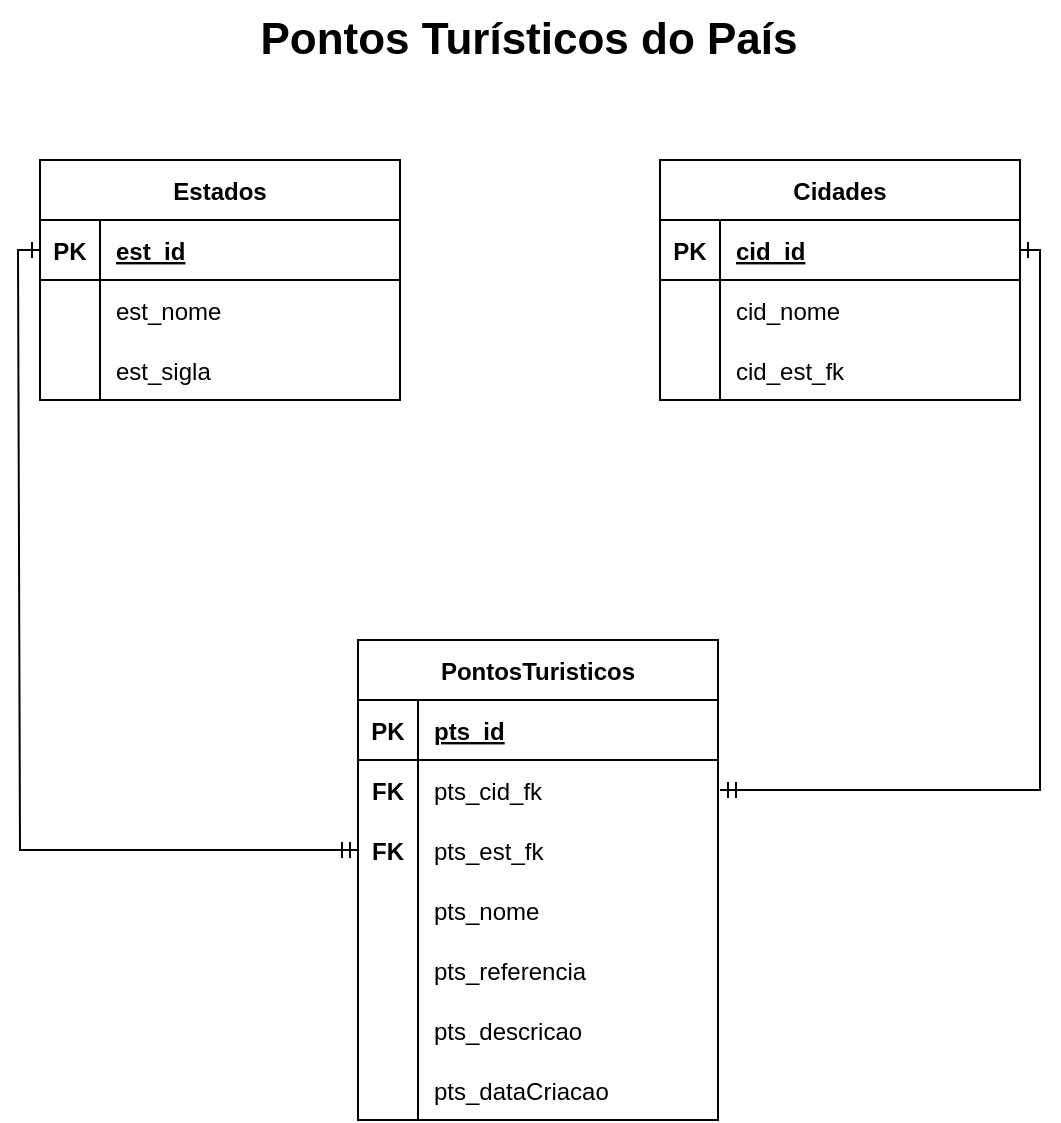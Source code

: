 <mxfile version="20.8.3" type="device"><diagram id="zZrFbUXLCiLxiIfgSupR" name="Página-1"><mxGraphModel dx="1434" dy="774" grid="1" gridSize="10" guides="1" tooltips="1" connect="1" arrows="1" fold="1" page="1" pageScale="1" pageWidth="827" pageHeight="1169" math="0" shadow="0"><root><mxCell id="0"/><mxCell id="1" parent="0"/><mxCell id="0LgxZX5ctVYg4h1SKbG5-1" value="Cidades" style="shape=table;startSize=30;container=1;collapsible=1;childLayout=tableLayout;fixedRows=1;rowLines=0;fontStyle=1;align=center;resizeLast=1;" vertex="1" parent="1"><mxGeometry x="480" y="160" width="180" height="120" as="geometry"/></mxCell><mxCell id="0LgxZX5ctVYg4h1SKbG5-2" value="" style="shape=tableRow;horizontal=0;startSize=0;swimlaneHead=0;swimlaneBody=0;fillColor=none;collapsible=0;dropTarget=0;points=[[0,0.5],[1,0.5]];portConstraint=eastwest;top=0;left=0;right=0;bottom=1;" vertex="1" parent="0LgxZX5ctVYg4h1SKbG5-1"><mxGeometry y="30" width="180" height="30" as="geometry"/></mxCell><mxCell id="0LgxZX5ctVYg4h1SKbG5-3" value="PK" style="shape=partialRectangle;connectable=0;fillColor=none;top=0;left=0;bottom=0;right=0;fontStyle=1;overflow=hidden;" vertex="1" parent="0LgxZX5ctVYg4h1SKbG5-2"><mxGeometry width="30" height="30" as="geometry"><mxRectangle width="30" height="30" as="alternateBounds"/></mxGeometry></mxCell><mxCell id="0LgxZX5ctVYg4h1SKbG5-4" value="cid_id" style="shape=partialRectangle;connectable=0;fillColor=none;top=0;left=0;bottom=0;right=0;align=left;spacingLeft=6;fontStyle=5;overflow=hidden;" vertex="1" parent="0LgxZX5ctVYg4h1SKbG5-2"><mxGeometry x="30" width="150" height="30" as="geometry"><mxRectangle width="150" height="30" as="alternateBounds"/></mxGeometry></mxCell><mxCell id="0LgxZX5ctVYg4h1SKbG5-5" value="" style="shape=tableRow;horizontal=0;startSize=0;swimlaneHead=0;swimlaneBody=0;fillColor=none;collapsible=0;dropTarget=0;points=[[0,0.5],[1,0.5]];portConstraint=eastwest;top=0;left=0;right=0;bottom=0;" vertex="1" parent="0LgxZX5ctVYg4h1SKbG5-1"><mxGeometry y="60" width="180" height="30" as="geometry"/></mxCell><mxCell id="0LgxZX5ctVYg4h1SKbG5-6" value="" style="shape=partialRectangle;connectable=0;fillColor=none;top=0;left=0;bottom=0;right=0;editable=1;overflow=hidden;" vertex="1" parent="0LgxZX5ctVYg4h1SKbG5-5"><mxGeometry width="30" height="30" as="geometry"><mxRectangle width="30" height="30" as="alternateBounds"/></mxGeometry></mxCell><mxCell id="0LgxZX5ctVYg4h1SKbG5-7" value="cid_nome" style="shape=partialRectangle;connectable=0;fillColor=none;top=0;left=0;bottom=0;right=0;align=left;spacingLeft=6;overflow=hidden;" vertex="1" parent="0LgxZX5ctVYg4h1SKbG5-5"><mxGeometry x="30" width="150" height="30" as="geometry"><mxRectangle width="150" height="30" as="alternateBounds"/></mxGeometry></mxCell><mxCell id="0LgxZX5ctVYg4h1SKbG5-8" value="" style="shape=tableRow;horizontal=0;startSize=0;swimlaneHead=0;swimlaneBody=0;fillColor=none;collapsible=0;dropTarget=0;points=[[0,0.5],[1,0.5]];portConstraint=eastwest;top=0;left=0;right=0;bottom=0;" vertex="1" parent="0LgxZX5ctVYg4h1SKbG5-1"><mxGeometry y="90" width="180" height="30" as="geometry"/></mxCell><mxCell id="0LgxZX5ctVYg4h1SKbG5-9" value="" style="shape=partialRectangle;connectable=0;fillColor=none;top=0;left=0;bottom=0;right=0;editable=1;overflow=hidden;" vertex="1" parent="0LgxZX5ctVYg4h1SKbG5-8"><mxGeometry width="30" height="30" as="geometry"><mxRectangle width="30" height="30" as="alternateBounds"/></mxGeometry></mxCell><mxCell id="0LgxZX5ctVYg4h1SKbG5-10" value="cid_est_fk" style="shape=partialRectangle;connectable=0;fillColor=none;top=0;left=0;bottom=0;right=0;align=left;spacingLeft=6;overflow=hidden;" vertex="1" parent="0LgxZX5ctVYg4h1SKbG5-8"><mxGeometry x="30" width="150" height="30" as="geometry"><mxRectangle width="150" height="30" as="alternateBounds"/></mxGeometry></mxCell><mxCell id="0LgxZX5ctVYg4h1SKbG5-14" value="Estados" style="shape=table;startSize=30;container=1;collapsible=1;childLayout=tableLayout;fixedRows=1;rowLines=0;fontStyle=1;align=center;resizeLast=1;" vertex="1" parent="1"><mxGeometry x="170" y="160" width="180" height="120" as="geometry"/></mxCell><mxCell id="0LgxZX5ctVYg4h1SKbG5-15" value="" style="shape=tableRow;horizontal=0;startSize=0;swimlaneHead=0;swimlaneBody=0;fillColor=none;collapsible=0;dropTarget=0;points=[[0,0.5],[1,0.5]];portConstraint=eastwest;top=0;left=0;right=0;bottom=1;" vertex="1" parent="0LgxZX5ctVYg4h1SKbG5-14"><mxGeometry y="30" width="180" height="30" as="geometry"/></mxCell><mxCell id="0LgxZX5ctVYg4h1SKbG5-16" value="PK" style="shape=partialRectangle;connectable=0;fillColor=none;top=0;left=0;bottom=0;right=0;fontStyle=1;overflow=hidden;" vertex="1" parent="0LgxZX5ctVYg4h1SKbG5-15"><mxGeometry width="30" height="30" as="geometry"><mxRectangle width="30" height="30" as="alternateBounds"/></mxGeometry></mxCell><mxCell id="0LgxZX5ctVYg4h1SKbG5-17" value="est_id" style="shape=partialRectangle;connectable=0;fillColor=none;top=0;left=0;bottom=0;right=0;align=left;spacingLeft=6;fontStyle=5;overflow=hidden;" vertex="1" parent="0LgxZX5ctVYg4h1SKbG5-15"><mxGeometry x="30" width="150" height="30" as="geometry"><mxRectangle width="150" height="30" as="alternateBounds"/></mxGeometry></mxCell><mxCell id="0LgxZX5ctVYg4h1SKbG5-18" value="" style="shape=tableRow;horizontal=0;startSize=0;swimlaneHead=0;swimlaneBody=0;fillColor=none;collapsible=0;dropTarget=0;points=[[0,0.5],[1,0.5]];portConstraint=eastwest;top=0;left=0;right=0;bottom=0;" vertex="1" parent="0LgxZX5ctVYg4h1SKbG5-14"><mxGeometry y="60" width="180" height="30" as="geometry"/></mxCell><mxCell id="0LgxZX5ctVYg4h1SKbG5-19" value="" style="shape=partialRectangle;connectable=0;fillColor=none;top=0;left=0;bottom=0;right=0;editable=1;overflow=hidden;" vertex="1" parent="0LgxZX5ctVYg4h1SKbG5-18"><mxGeometry width="30" height="30" as="geometry"><mxRectangle width="30" height="30" as="alternateBounds"/></mxGeometry></mxCell><mxCell id="0LgxZX5ctVYg4h1SKbG5-20" value="est_nome" style="shape=partialRectangle;connectable=0;fillColor=none;top=0;left=0;bottom=0;right=0;align=left;spacingLeft=6;overflow=hidden;" vertex="1" parent="0LgxZX5ctVYg4h1SKbG5-18"><mxGeometry x="30" width="150" height="30" as="geometry"><mxRectangle width="150" height="30" as="alternateBounds"/></mxGeometry></mxCell><mxCell id="0LgxZX5ctVYg4h1SKbG5-53" value="" style="shape=tableRow;horizontal=0;startSize=0;swimlaneHead=0;swimlaneBody=0;fillColor=none;collapsible=0;dropTarget=0;points=[[0,0.5],[1,0.5]];portConstraint=eastwest;top=0;left=0;right=0;bottom=0;fontSize=22;" vertex="1" parent="0LgxZX5ctVYg4h1SKbG5-14"><mxGeometry y="90" width="180" height="30" as="geometry"/></mxCell><mxCell id="0LgxZX5ctVYg4h1SKbG5-54" value="" style="shape=partialRectangle;connectable=0;fillColor=none;top=0;left=0;bottom=0;right=0;editable=1;overflow=hidden;fontSize=22;" vertex="1" parent="0LgxZX5ctVYg4h1SKbG5-53"><mxGeometry width="30" height="30" as="geometry"><mxRectangle width="30" height="30" as="alternateBounds"/></mxGeometry></mxCell><mxCell id="0LgxZX5ctVYg4h1SKbG5-55" value="est_sigla" style="shape=partialRectangle;connectable=0;fillColor=none;top=0;left=0;bottom=0;right=0;align=left;spacingLeft=6;overflow=hidden;fontSize=12;" vertex="1" parent="0LgxZX5ctVYg4h1SKbG5-53"><mxGeometry x="30" width="150" height="30" as="geometry"><mxRectangle width="150" height="30" as="alternateBounds"/></mxGeometry></mxCell><mxCell id="0LgxZX5ctVYg4h1SKbG5-24" value="PontosTuristicos" style="shape=table;startSize=30;container=1;collapsible=1;childLayout=tableLayout;fixedRows=1;rowLines=0;fontStyle=1;align=center;resizeLast=1;" vertex="1" parent="1"><mxGeometry x="329" y="400" width="180" height="240" as="geometry"/></mxCell><mxCell id="0LgxZX5ctVYg4h1SKbG5-25" value="" style="shape=tableRow;horizontal=0;startSize=0;swimlaneHead=0;swimlaneBody=0;fillColor=none;collapsible=0;dropTarget=0;points=[[0,0.5],[1,0.5]];portConstraint=eastwest;top=0;left=0;right=0;bottom=1;" vertex="1" parent="0LgxZX5ctVYg4h1SKbG5-24"><mxGeometry y="30" width="180" height="30" as="geometry"/></mxCell><mxCell id="0LgxZX5ctVYg4h1SKbG5-26" value="PK" style="shape=partialRectangle;connectable=0;fillColor=none;top=0;left=0;bottom=0;right=0;fontStyle=1;overflow=hidden;" vertex="1" parent="0LgxZX5ctVYg4h1SKbG5-25"><mxGeometry width="30" height="30" as="geometry"><mxRectangle width="30" height="30" as="alternateBounds"/></mxGeometry></mxCell><mxCell id="0LgxZX5ctVYg4h1SKbG5-27" value="pts_id" style="shape=partialRectangle;connectable=0;fillColor=none;top=0;left=0;bottom=0;right=0;align=left;spacingLeft=6;fontStyle=5;overflow=hidden;" vertex="1" parent="0LgxZX5ctVYg4h1SKbG5-25"><mxGeometry x="30" width="150" height="30" as="geometry"><mxRectangle width="150" height="30" as="alternateBounds"/></mxGeometry></mxCell><mxCell id="0LgxZX5ctVYg4h1SKbG5-28" value="" style="shape=tableRow;horizontal=0;startSize=0;swimlaneHead=0;swimlaneBody=0;fillColor=none;collapsible=0;dropTarget=0;points=[[0,0.5],[1,0.5]];portConstraint=eastwest;top=0;left=0;right=0;bottom=0;" vertex="1" parent="0LgxZX5ctVYg4h1SKbG5-24"><mxGeometry y="60" width="180" height="30" as="geometry"/></mxCell><mxCell id="0LgxZX5ctVYg4h1SKbG5-29" value="FK" style="shape=partialRectangle;connectable=0;fillColor=none;top=0;left=0;bottom=0;right=0;editable=1;overflow=hidden;fontStyle=1" vertex="1" parent="0LgxZX5ctVYg4h1SKbG5-28"><mxGeometry width="30" height="30" as="geometry"><mxRectangle width="30" height="30" as="alternateBounds"/></mxGeometry></mxCell><mxCell id="0LgxZX5ctVYg4h1SKbG5-30" value="pts_cid_fk" style="shape=partialRectangle;connectable=0;fillColor=none;top=0;left=0;bottom=0;right=0;align=left;spacingLeft=6;overflow=hidden;" vertex="1" parent="0LgxZX5ctVYg4h1SKbG5-28"><mxGeometry x="30" width="150" height="30" as="geometry"><mxRectangle width="150" height="30" as="alternateBounds"/></mxGeometry></mxCell><mxCell id="0LgxZX5ctVYg4h1SKbG5-31" value="" style="shape=tableRow;horizontal=0;startSize=0;swimlaneHead=0;swimlaneBody=0;fillColor=none;collapsible=0;dropTarget=0;points=[[0,0.5],[1,0.5]];portConstraint=eastwest;top=0;left=0;right=0;bottom=0;" vertex="1" parent="0LgxZX5ctVYg4h1SKbG5-24"><mxGeometry y="90" width="180" height="30" as="geometry"/></mxCell><mxCell id="0LgxZX5ctVYg4h1SKbG5-32" value="FK" style="shape=partialRectangle;connectable=0;fillColor=none;top=0;left=0;bottom=0;right=0;editable=1;overflow=hidden;fontStyle=1" vertex="1" parent="0LgxZX5ctVYg4h1SKbG5-31"><mxGeometry width="30" height="30" as="geometry"><mxRectangle width="30" height="30" as="alternateBounds"/></mxGeometry></mxCell><mxCell id="0LgxZX5ctVYg4h1SKbG5-33" value="pts_est_fk" style="shape=partialRectangle;connectable=0;fillColor=none;top=0;left=0;bottom=0;right=0;align=left;spacingLeft=6;overflow=hidden;" vertex="1" parent="0LgxZX5ctVYg4h1SKbG5-31"><mxGeometry x="30" width="150" height="30" as="geometry"><mxRectangle width="150" height="30" as="alternateBounds"/></mxGeometry></mxCell><mxCell id="0LgxZX5ctVYg4h1SKbG5-34" value="" style="shape=tableRow;horizontal=0;startSize=0;swimlaneHead=0;swimlaneBody=0;fillColor=none;collapsible=0;dropTarget=0;points=[[0,0.5],[1,0.5]];portConstraint=eastwest;top=0;left=0;right=0;bottom=0;" vertex="1" parent="0LgxZX5ctVYg4h1SKbG5-24"><mxGeometry y="120" width="180" height="30" as="geometry"/></mxCell><mxCell id="0LgxZX5ctVYg4h1SKbG5-35" value="" style="shape=partialRectangle;connectable=0;fillColor=none;top=0;left=0;bottom=0;right=0;editable=1;overflow=hidden;" vertex="1" parent="0LgxZX5ctVYg4h1SKbG5-34"><mxGeometry width="30" height="30" as="geometry"><mxRectangle width="30" height="30" as="alternateBounds"/></mxGeometry></mxCell><mxCell id="0LgxZX5ctVYg4h1SKbG5-36" value="pts_nome" style="shape=partialRectangle;connectable=0;fillColor=none;top=0;left=0;bottom=0;right=0;align=left;spacingLeft=6;overflow=hidden;" vertex="1" parent="0LgxZX5ctVYg4h1SKbG5-34"><mxGeometry x="30" width="150" height="30" as="geometry"><mxRectangle width="150" height="30" as="alternateBounds"/></mxGeometry></mxCell><mxCell id="0LgxZX5ctVYg4h1SKbG5-38" value="" style="shape=tableRow;horizontal=0;startSize=0;swimlaneHead=0;swimlaneBody=0;fillColor=none;collapsible=0;dropTarget=0;points=[[0,0.5],[1,0.5]];portConstraint=eastwest;top=0;left=0;right=0;bottom=0;" vertex="1" parent="0LgxZX5ctVYg4h1SKbG5-24"><mxGeometry y="150" width="180" height="30" as="geometry"/></mxCell><mxCell id="0LgxZX5ctVYg4h1SKbG5-39" value="" style="shape=partialRectangle;connectable=0;fillColor=none;top=0;left=0;bottom=0;right=0;editable=1;overflow=hidden;" vertex="1" parent="0LgxZX5ctVYg4h1SKbG5-38"><mxGeometry width="30" height="30" as="geometry"><mxRectangle width="30" height="30" as="alternateBounds"/></mxGeometry></mxCell><mxCell id="0LgxZX5ctVYg4h1SKbG5-40" value="pts_referencia" style="shape=partialRectangle;connectable=0;fillColor=none;top=0;left=0;bottom=0;right=0;align=left;spacingLeft=6;overflow=hidden;" vertex="1" parent="0LgxZX5ctVYg4h1SKbG5-38"><mxGeometry x="30" width="150" height="30" as="geometry"><mxRectangle width="150" height="30" as="alternateBounds"/></mxGeometry></mxCell><mxCell id="0LgxZX5ctVYg4h1SKbG5-41" value="" style="shape=tableRow;horizontal=0;startSize=0;swimlaneHead=0;swimlaneBody=0;fillColor=none;collapsible=0;dropTarget=0;points=[[0,0.5],[1,0.5]];portConstraint=eastwest;top=0;left=0;right=0;bottom=0;" vertex="1" parent="0LgxZX5ctVYg4h1SKbG5-24"><mxGeometry y="180" width="180" height="30" as="geometry"/></mxCell><mxCell id="0LgxZX5ctVYg4h1SKbG5-42" value="" style="shape=partialRectangle;connectable=0;fillColor=none;top=0;left=0;bottom=0;right=0;editable=1;overflow=hidden;" vertex="1" parent="0LgxZX5ctVYg4h1SKbG5-41"><mxGeometry width="30" height="30" as="geometry"><mxRectangle width="30" height="30" as="alternateBounds"/></mxGeometry></mxCell><mxCell id="0LgxZX5ctVYg4h1SKbG5-43" value="pts_descricao" style="shape=partialRectangle;connectable=0;fillColor=none;top=0;left=0;bottom=0;right=0;align=left;spacingLeft=6;overflow=hidden;" vertex="1" parent="0LgxZX5ctVYg4h1SKbG5-41"><mxGeometry x="30" width="150" height="30" as="geometry"><mxRectangle width="150" height="30" as="alternateBounds"/></mxGeometry></mxCell><mxCell id="0LgxZX5ctVYg4h1SKbG5-44" value="" style="shape=tableRow;horizontal=0;startSize=0;swimlaneHead=0;swimlaneBody=0;fillColor=none;collapsible=0;dropTarget=0;points=[[0,0.5],[1,0.5]];portConstraint=eastwest;top=0;left=0;right=0;bottom=0;" vertex="1" parent="0LgxZX5ctVYg4h1SKbG5-24"><mxGeometry y="210" width="180" height="30" as="geometry"/></mxCell><mxCell id="0LgxZX5ctVYg4h1SKbG5-45" value="" style="shape=partialRectangle;connectable=0;fillColor=none;top=0;left=0;bottom=0;right=0;editable=1;overflow=hidden;" vertex="1" parent="0LgxZX5ctVYg4h1SKbG5-44"><mxGeometry width="30" height="30" as="geometry"><mxRectangle width="30" height="30" as="alternateBounds"/></mxGeometry></mxCell><mxCell id="0LgxZX5ctVYg4h1SKbG5-46" value="pts_dataCriacao" style="shape=partialRectangle;connectable=0;fillColor=none;top=0;left=0;bottom=0;right=0;align=left;spacingLeft=6;overflow=hidden;" vertex="1" parent="0LgxZX5ctVYg4h1SKbG5-44"><mxGeometry x="30" width="150" height="30" as="geometry"><mxRectangle width="150" height="30" as="alternateBounds"/></mxGeometry></mxCell><mxCell id="0LgxZX5ctVYg4h1SKbG5-47" value="" style="fontSize=12;html=1;endArrow=ERone;startArrow=ERmandOne;rounded=0;exitX=0;exitY=0.5;exitDx=0;exitDy=0;startFill=0;endFill=0;" edge="1" parent="1" source="0LgxZX5ctVYg4h1SKbG5-31"><mxGeometry width="100" height="100" relative="1" as="geometry"><mxPoint x="159" y="460" as="sourcePoint"/><mxPoint x="170" y="205" as="targetPoint"/><Array as="points"><mxPoint x="160" y="505"/><mxPoint x="159" y="205"/></Array></mxGeometry></mxCell><mxCell id="0LgxZX5ctVYg4h1SKbG5-48" value="" style="fontSize=12;html=1;endArrow=ERone;endFill=0;rounded=0;startArrow=ERmandOne;startFill=0;entryX=1;entryY=0.5;entryDx=0;entryDy=0;" edge="1" parent="1" target="0LgxZX5ctVYg4h1SKbG5-2"><mxGeometry width="100" height="100" relative="1" as="geometry"><mxPoint x="510" y="475" as="sourcePoint"/><mxPoint x="650" y="200" as="targetPoint"/><Array as="points"><mxPoint x="670" y="475"/><mxPoint x="670" y="205"/></Array></mxGeometry></mxCell><mxCell id="0LgxZX5ctVYg4h1SKbG5-49" value="&lt;b&gt;&lt;font style=&quot;font-size: 22px;&quot;&gt;Pontos Turísticos do País&lt;/font&gt;&lt;/b&gt;" style="text;html=1;align=center;verticalAlign=middle;resizable=0;points=[];autosize=1;strokeColor=none;fillColor=none;" vertex="1" parent="1"><mxGeometry x="269" y="80" width="290" height="40" as="geometry"/></mxCell></root></mxGraphModel></diagram></mxfile>